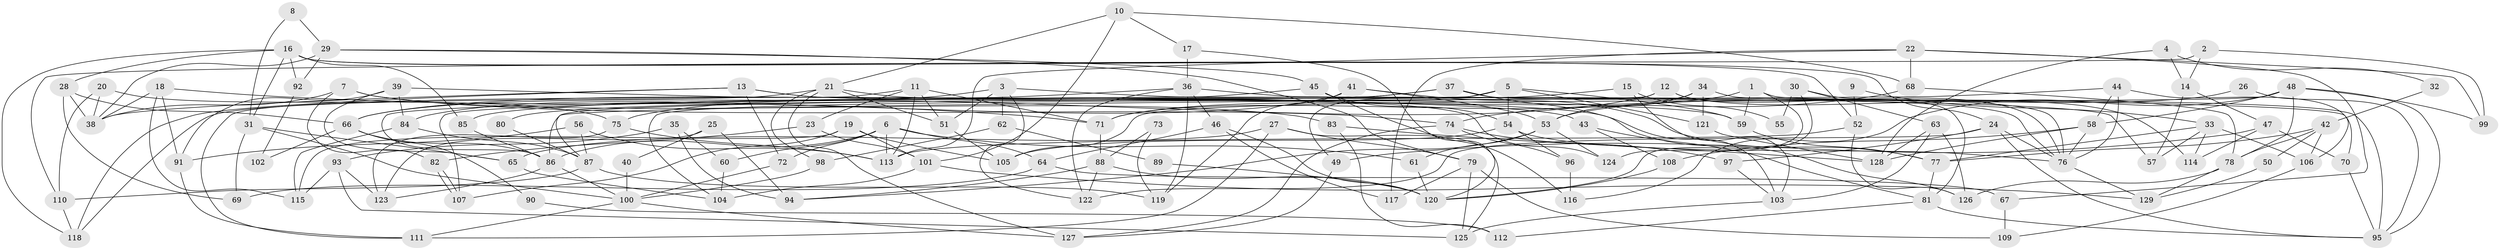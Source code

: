 // Generated by graph-tools (version 1.1) at 2025/26/03/09/25 03:26:22]
// undirected, 129 vertices, 258 edges
graph export_dot {
graph [start="1"]
  node [color=gray90,style=filled];
  1;
  2;
  3;
  4;
  5;
  6;
  7;
  8;
  9;
  10;
  11;
  12;
  13;
  14;
  15;
  16;
  17;
  18;
  19;
  20;
  21;
  22;
  23;
  24;
  25;
  26;
  27;
  28;
  29;
  30;
  31;
  32;
  33;
  34;
  35;
  36;
  37;
  38;
  39;
  40;
  41;
  42;
  43;
  44;
  45;
  46;
  47;
  48;
  49;
  50;
  51;
  52;
  53;
  54;
  55;
  56;
  57;
  58;
  59;
  60;
  61;
  62;
  63;
  64;
  65;
  66;
  67;
  68;
  69;
  70;
  71;
  72;
  73;
  74;
  75;
  76;
  77;
  78;
  79;
  80;
  81;
  82;
  83;
  84;
  85;
  86;
  87;
  88;
  89;
  90;
  91;
  92;
  93;
  94;
  95;
  96;
  97;
  98;
  99;
  100;
  101;
  102;
  103;
  104;
  105;
  106;
  107;
  108;
  109;
  110;
  111;
  112;
  113;
  114;
  115;
  116;
  117;
  118;
  119;
  120;
  121;
  122;
  123;
  124;
  125;
  126;
  127;
  128;
  129;
  1 -- 59;
  1 -- 95;
  1 -- 71;
  1 -- 124;
  2 -- 110;
  2 -- 14;
  2 -- 99;
  3 -- 66;
  3 -- 51;
  3 -- 57;
  3 -- 62;
  3 -- 122;
  4 -- 128;
  4 -- 14;
  4 -- 32;
  5 -- 54;
  5 -- 59;
  5 -- 49;
  5 -- 87;
  5 -- 121;
  6 -- 86;
  6 -- 113;
  6 -- 60;
  6 -- 61;
  6 -- 64;
  6 -- 72;
  7 -- 74;
  7 -- 38;
  7 -- 82;
  7 -- 83;
  8 -- 31;
  8 -- 29;
  9 -- 33;
  9 -- 52;
  10 -- 68;
  10 -- 21;
  10 -- 17;
  10 -- 101;
  11 -- 113;
  11 -- 71;
  11 -- 23;
  11 -- 51;
  11 -- 111;
  12 -- 104;
  12 -- 76;
  12 -- 75;
  12 -- 114;
  13 -- 118;
  13 -- 72;
  13 -- 38;
  13 -- 59;
  13 -- 126;
  14 -- 47;
  14 -- 57;
  15 -- 103;
  15 -- 85;
  15 -- 55;
  16 -- 31;
  16 -- 24;
  16 -- 28;
  16 -- 52;
  16 -- 85;
  16 -- 92;
  16 -- 118;
  17 -- 36;
  17 -- 120;
  18 -- 115;
  18 -- 38;
  18 -- 71;
  18 -- 91;
  19 -- 101;
  19 -- 115;
  19 -- 105;
  19 -- 107;
  20 -- 110;
  20 -- 38;
  20 -- 75;
  21 -- 51;
  21 -- 124;
  21 -- 98;
  21 -- 118;
  21 -- 127;
  22 -- 67;
  22 -- 113;
  22 -- 68;
  22 -- 99;
  22 -- 117;
  23 -- 82;
  23 -- 101;
  24 -- 76;
  24 -- 95;
  24 -- 97;
  24 -- 122;
  25 -- 123;
  25 -- 94;
  25 -- 40;
  26 -- 95;
  26 -- 53;
  27 -- 79;
  27 -- 125;
  27 -- 65;
  27 -- 111;
  28 -- 69;
  28 -- 38;
  28 -- 66;
  29 -- 38;
  29 -- 45;
  29 -- 79;
  29 -- 92;
  30 -- 120;
  30 -- 63;
  30 -- 55;
  30 -- 81;
  31 -- 65;
  31 -- 100;
  31 -- 69;
  32 -- 42;
  33 -- 106;
  33 -- 77;
  33 -- 57;
  33 -- 114;
  34 -- 71;
  34 -- 53;
  34 -- 76;
  34 -- 121;
  35 -- 93;
  35 -- 94;
  35 -- 60;
  36 -- 122;
  36 -- 70;
  36 -- 46;
  36 -- 66;
  36 -- 119;
  37 -- 103;
  37 -- 107;
  37 -- 76;
  37 -- 80;
  39 -- 91;
  39 -- 65;
  39 -- 43;
  39 -- 84;
  40 -- 100;
  41 -- 84;
  41 -- 119;
  41 -- 53;
  41 -- 77;
  42 -- 78;
  42 -- 77;
  42 -- 50;
  42 -- 106;
  43 -- 108;
  43 -- 81;
  44 -- 86;
  44 -- 76;
  44 -- 58;
  44 -- 106;
  45 -- 86;
  45 -- 54;
  45 -- 116;
  46 -- 120;
  46 -- 64;
  46 -- 117;
  47 -- 49;
  47 -- 114;
  47 -- 70;
  48 -- 99;
  48 -- 58;
  48 -- 78;
  48 -- 95;
  48 -- 105;
  48 -- 116;
  49 -- 127;
  50 -- 129;
  51 -- 105;
  52 -- 126;
  52 -- 113;
  53 -- 61;
  53 -- 94;
  53 -- 124;
  54 -- 76;
  54 -- 105;
  54 -- 96;
  56 -- 113;
  56 -- 91;
  56 -- 87;
  58 -- 76;
  58 -- 108;
  58 -- 128;
  59 -- 77;
  60 -- 104;
  61 -- 120;
  62 -- 98;
  62 -- 89;
  63 -- 128;
  63 -- 126;
  63 -- 103;
  64 -- 67;
  64 -- 69;
  65 -- 104;
  66 -- 86;
  66 -- 90;
  66 -- 102;
  67 -- 109;
  68 -- 78;
  68 -- 74;
  70 -- 95;
  71 -- 88;
  72 -- 100;
  73 -- 119;
  73 -- 88;
  74 -- 96;
  74 -- 97;
  74 -- 127;
  75 -- 113;
  75 -- 123;
  76 -- 129;
  77 -- 81;
  78 -- 129;
  78 -- 126;
  79 -- 117;
  79 -- 109;
  79 -- 125;
  80 -- 87;
  81 -- 95;
  81 -- 112;
  82 -- 107;
  82 -- 107;
  83 -- 128;
  83 -- 112;
  84 -- 87;
  84 -- 115;
  85 -- 86;
  86 -- 100;
  86 -- 123;
  87 -- 110;
  87 -- 119;
  88 -- 122;
  88 -- 94;
  88 -- 120;
  89 -- 120;
  90 -- 112;
  91 -- 111;
  92 -- 102;
  93 -- 125;
  93 -- 123;
  93 -- 115;
  96 -- 116;
  97 -- 103;
  98 -- 100;
  100 -- 127;
  100 -- 111;
  101 -- 104;
  101 -- 129;
  103 -- 125;
  106 -- 109;
  108 -- 120;
  110 -- 118;
  121 -- 128;
}
